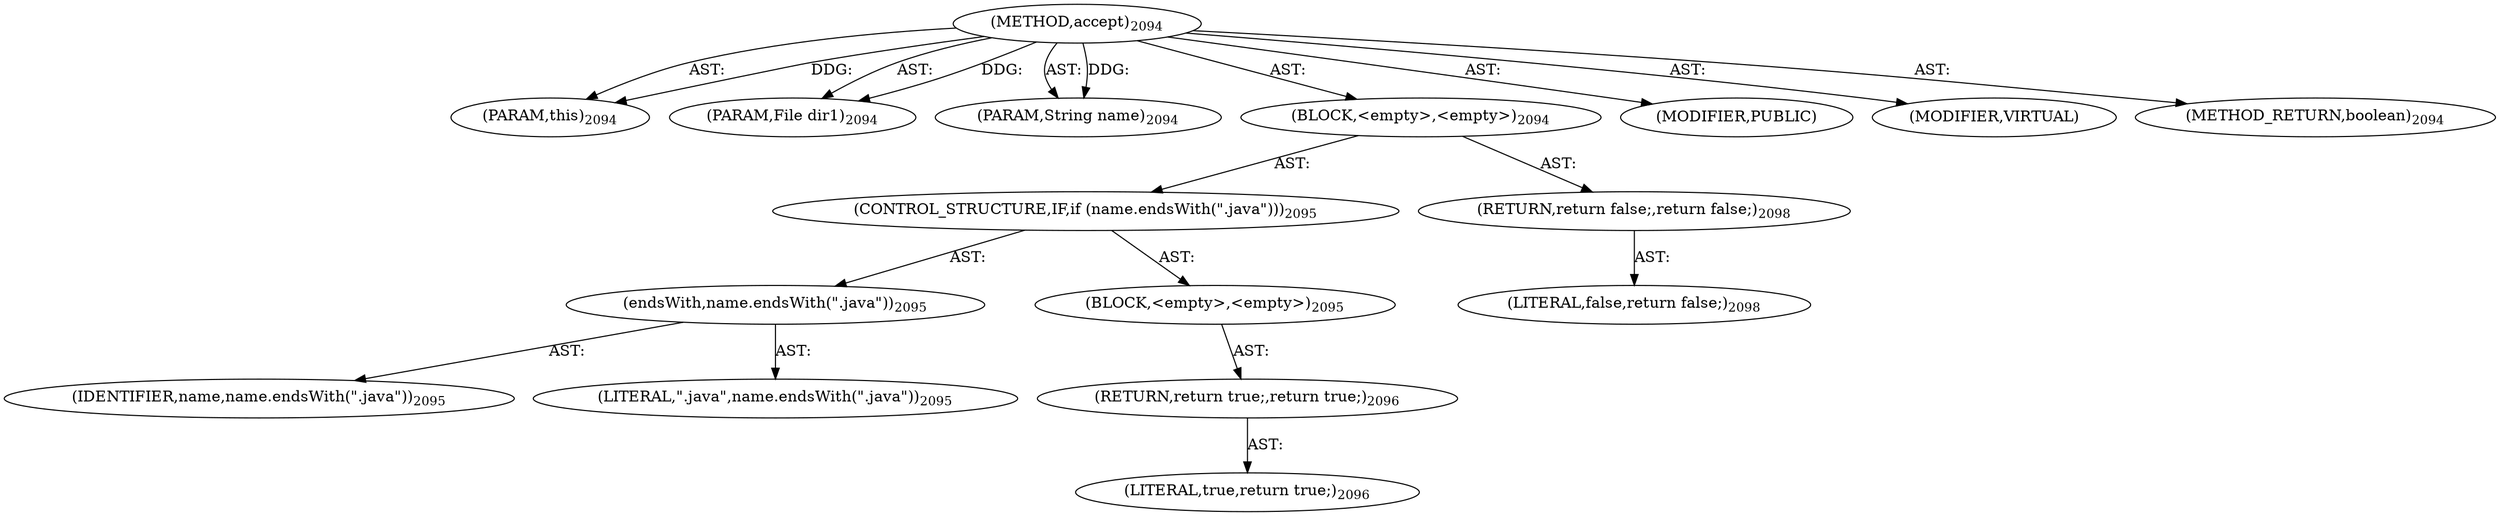 digraph "accept" {  
"111669149832" [label = <(METHOD,accept)<SUB>2094</SUB>> ]
"115964117236" [label = <(PARAM,this)<SUB>2094</SUB>> ]
"115964117237" [label = <(PARAM,File dir1)<SUB>2094</SUB>> ]
"115964117238" [label = <(PARAM,String name)<SUB>2094</SUB>> ]
"25769804120" [label = <(BLOCK,&lt;empty&gt;,&lt;empty&gt;)<SUB>2094</SUB>> ]
"47244640440" [label = <(CONTROL_STRUCTURE,IF,if (name.endsWith(&quot;.java&quot;)))<SUB>2095</SUB>> ]
"30064772583" [label = <(endsWith,name.endsWith(&quot;.java&quot;))<SUB>2095</SUB>> ]
"68719477836" [label = <(IDENTIFIER,name,name.endsWith(&quot;.java&quot;))<SUB>2095</SUB>> ]
"90194313512" [label = <(LITERAL,&quot;.java&quot;,name.endsWith(&quot;.java&quot;))<SUB>2095</SUB>> ]
"25769804121" [label = <(BLOCK,&lt;empty&gt;,&lt;empty&gt;)<SUB>2095</SUB>> ]
"146028888092" [label = <(RETURN,return true;,return true;)<SUB>2096</SUB>> ]
"90194313513" [label = <(LITERAL,true,return true;)<SUB>2096</SUB>> ]
"146028888093" [label = <(RETURN,return false;,return false;)<SUB>2098</SUB>> ]
"90194313514" [label = <(LITERAL,false,return false;)<SUB>2098</SUB>> ]
"133143986510" [label = <(MODIFIER,PUBLIC)> ]
"133143986511" [label = <(MODIFIER,VIRTUAL)> ]
"128849019016" [label = <(METHOD_RETURN,boolean)<SUB>2094</SUB>> ]
  "111669149832" -> "115964117236"  [ label = "AST: "] 
  "111669149832" -> "115964117237"  [ label = "AST: "] 
  "111669149832" -> "115964117238"  [ label = "AST: "] 
  "111669149832" -> "25769804120"  [ label = "AST: "] 
  "111669149832" -> "133143986510"  [ label = "AST: "] 
  "111669149832" -> "133143986511"  [ label = "AST: "] 
  "111669149832" -> "128849019016"  [ label = "AST: "] 
  "25769804120" -> "47244640440"  [ label = "AST: "] 
  "25769804120" -> "146028888093"  [ label = "AST: "] 
  "47244640440" -> "30064772583"  [ label = "AST: "] 
  "47244640440" -> "25769804121"  [ label = "AST: "] 
  "30064772583" -> "68719477836"  [ label = "AST: "] 
  "30064772583" -> "90194313512"  [ label = "AST: "] 
  "25769804121" -> "146028888092"  [ label = "AST: "] 
  "146028888092" -> "90194313513"  [ label = "AST: "] 
  "146028888093" -> "90194313514"  [ label = "AST: "] 
  "111669149832" -> "115964117236"  [ label = "DDG: "] 
  "111669149832" -> "115964117237"  [ label = "DDG: "] 
  "111669149832" -> "115964117238"  [ label = "DDG: "] 
}
